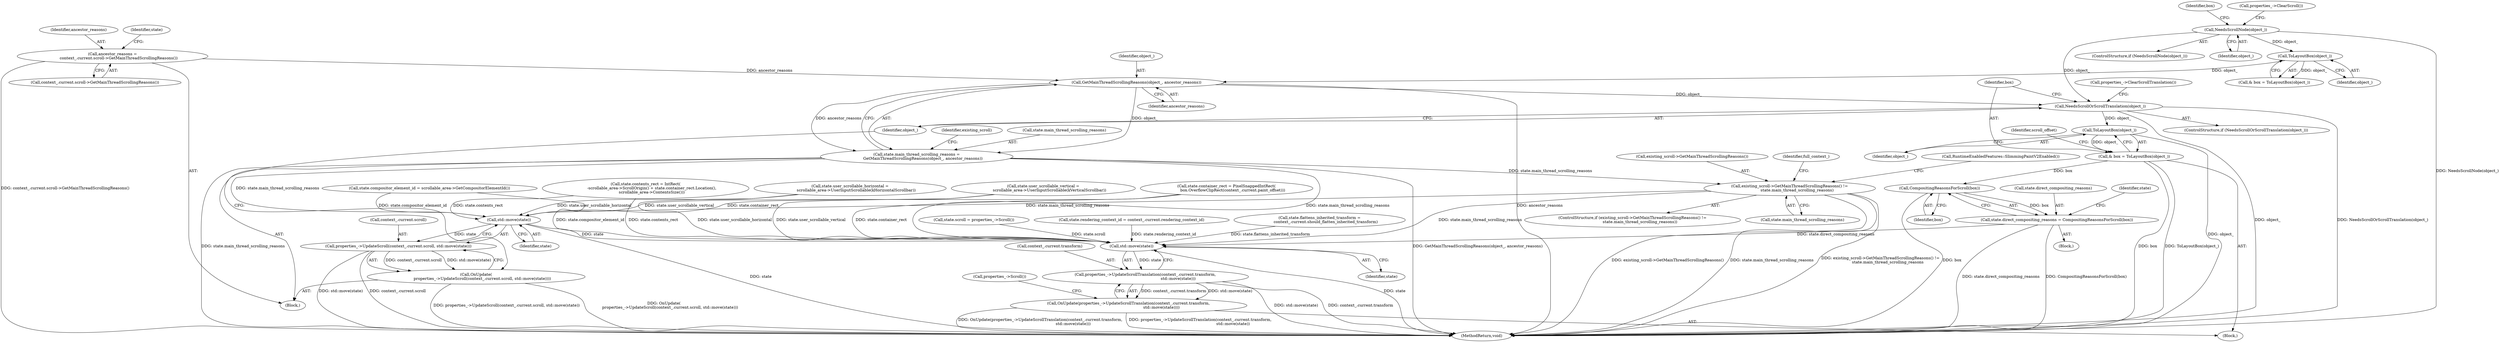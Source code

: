 digraph "1_Chrome_f911e11e7f6b5c0d6f5ee694a9871de6619889f7_13@API" {
"1000167" [label="(Call,GetMainThreadScrollingReasons(object_, ancestor_reasons))"];
"1000114" [label="(Call,ToLayoutBox(object_))"];
"1000108" [label="(Call,NeedsScrollNode(object_))"];
"1000160" [label="(Call,ancestor_reasons =\n          context_.current.scroll->GetMainThreadScrollingReasons())"];
"1000163" [label="(Call,state.main_thread_scrolling_reasons =\n          GetMainThreadScrollingReasons(object_, ancestor_reasons))"];
"1000174" [label="(Call,existing_scroll->GetMainThreadScrollingReasons() !=\n            state.main_thread_scrolling_reasons)"];
"1000200" [label="(Call,std::move(state))"];
"1000194" [label="(Call,properties_->UpdateScroll(context_.current.scroll, std::move(state)))"];
"1000193" [label="(Call,OnUpdate(\n          properties_->UpdateScroll(context_.current.scroll, std::move(state))))"];
"1000266" [label="(Call,std::move(state))"];
"1000260" [label="(Call,properties_->UpdateScrollTranslation(context_.current.transform,\n                                                     std::move(state)))"];
"1000259" [label="(Call,OnUpdate(properties_->UpdateScrollTranslation(context_.current.transform,\n                                                     std::move(state))))"];
"1000207" [label="(Call,NeedsScrollOrScrollTranslation(object_))"];
"1000213" [label="(Call,ToLayoutBox(object_))"];
"1000211" [label="(Call,& box = ToLayoutBox(object_))"];
"1000243" [label="(Call,CompositingReasonsForScroll(box))"];
"1000239" [label="(Call,state.direct_compositing_reasons = CompositingReasonsForScroll(box))"];
"1000188" [label="(Call,state.compositor_element_id = scrollable_area->GetCompositorElementId())"];
"1000206" [label="(ControlStructure,if (NeedsScrollOrScrollTranslation(object_)))"];
"1000239" [label="(Call,state.direct_compositing_reasons = CompositingReasonsForScroll(box))"];
"1000212" [label="(Identifier,box)"];
"1000121" [label="(Call,state.container_rect = PixelSnappedIntRect(\n          box.OverflowClipRect(context_.current.paint_offset)))"];
"1000162" [label="(Call,context_.current.scroll->GetMainThreadScrollingReasons())"];
"1000161" [label="(Identifier,ancestor_reasons)"];
"1000175" [label="(Call,existing_scroll->GetMainThreadScrollingReasons())"];
"1000181" [label="(Identifier,full_context_)"];
"1000208" [label="(Identifier,object_)"];
"1000259" [label="(Call,OnUpdate(properties_->UpdateScrollTranslation(context_.current.transform,\n                                                     std::move(state))))"];
"1000211" [label="(Call,& box = ToLayoutBox(object_))"];
"1000244" [label="(Identifier,box)"];
"1000266" [label="(Call,std::move(state))"];
"1000168" [label="(Identifier,object_)"];
"1000261" [label="(Call,context_.current.transform)"];
"1000218" [label="(Identifier,scroll_offset)"];
"1000214" [label="(Identifier,object_)"];
"1000153" [label="(Call,state.user_scrollable_vertical =\n          scrollable_area->UserInputScrollable(kVerticalScrollbar))"];
"1000112" [label="(Call,& box = ToLayoutBox(object_))"];
"1000107" [label="(ControlStructure,if (NeedsScrollNode(object_)))"];
"1000163" [label="(Call,state.main_thread_scrolling_reasons =\n          GetMainThreadScrollingReasons(object_, ancestor_reasons))"];
"1000240" [label="(Call,state.direct_compositing_reasons)"];
"1000173" [label="(ControlStructure,if (existing_scroll->GetMainThreadScrollingReasons() !=\n            state.main_thread_scrolling_reasons))"];
"1000108" [label="(Call,NeedsScrollNode(object_))"];
"1000171" [label="(Identifier,existing_scroll)"];
"1000113" [label="(Identifier,box)"];
"1000271" [label="(Call,properties_->ClearScrollTranslation())"];
"1000213" [label="(Call,ToLayoutBox(object_))"];
"1000160" [label="(Call,ancestor_reasons =\n          context_.current.scroll->GetMainThreadScrollingReasons())"];
"1000207" [label="(Call,NeedsScrollOrScrollTranslation(object_))"];
"1000201" [label="(Identifier,state)"];
"1000267" [label="(Identifier,state)"];
"1000115" [label="(Identifier,object_)"];
"1000254" [label="(Call,state.scroll = properties_->Scroll())"];
"1000243" [label="(Call,CompositingReasonsForScroll(box))"];
"1000200" [label="(Call,std::move(state))"];
"1000194" [label="(Call,properties_->UpdateScroll(context_.current.scroll, std::move(state)))"];
"1000169" [label="(Identifier,ancestor_reasons)"];
"1000114" [label="(Call,ToLayoutBox(object_))"];
"1000193" [label="(Call,OnUpdate(\n          properties_->UpdateScroll(context_.current.scroll, std::move(state))))"];
"1000205" [label="(Call,properties_->ClearScroll())"];
"1000238" [label="(Block,)"];
"1000209" [label="(Block,)"];
"1000245" [label="(Call,state.rendering_context_id = context_.current.rendering_context_id)"];
"1000195" [label="(Call,context_.current.scroll)"];
"1000273" [label="(Call,properties_->Scroll())"];
"1000176" [label="(Call,state.main_thread_scrolling_reasons)"];
"1000165" [label="(Identifier,state)"];
"1000174" [label="(Call,existing_scroll->GetMainThreadScrollingReasons() !=\n            state.main_thread_scrolling_reasons)"];
"1000132" [label="(Call,state.contents_rect = IntRect(\n          -scrollable_area->ScrollOrigin() + state.container_rect.Location(),\n          scrollable_area->ContentsSize()))"];
"1000109" [label="(Identifier,object_)"];
"1000186" [label="(Call,RuntimeEnabledFeatures::SlimmingPaintV2Enabled())"];
"1000225" [label="(Call,state.flattens_inherited_transform =\n          context_.current.should_flatten_inherited_transform)"];
"1000167" [label="(Call,GetMainThreadScrollingReasons(object_, ancestor_reasons))"];
"1000298" [label="(MethodReturn,void)"];
"1000247" [label="(Identifier,state)"];
"1000164" [label="(Call,state.main_thread_scrolling_reasons)"];
"1000260" [label="(Call,properties_->UpdateScrollTranslation(context_.current.transform,\n                                                     std::move(state)))"];
"1000147" [label="(Call,state.user_scrollable_horizontal =\n          scrollable_area->UserInputScrollable(kHorizontalScrollbar))"];
"1000110" [label="(Block,)"];
"1000167" -> "1000163"  [label="AST: "];
"1000167" -> "1000169"  [label="CFG: "];
"1000168" -> "1000167"  [label="AST: "];
"1000169" -> "1000167"  [label="AST: "];
"1000163" -> "1000167"  [label="CFG: "];
"1000167" -> "1000298"  [label="DDG: ancestor_reasons"];
"1000167" -> "1000163"  [label="DDG: object_"];
"1000167" -> "1000163"  [label="DDG: ancestor_reasons"];
"1000114" -> "1000167"  [label="DDG: object_"];
"1000160" -> "1000167"  [label="DDG: ancestor_reasons"];
"1000167" -> "1000207"  [label="DDG: object_"];
"1000114" -> "1000112"  [label="AST: "];
"1000114" -> "1000115"  [label="CFG: "];
"1000115" -> "1000114"  [label="AST: "];
"1000112" -> "1000114"  [label="CFG: "];
"1000114" -> "1000112"  [label="DDG: object_"];
"1000108" -> "1000114"  [label="DDG: object_"];
"1000108" -> "1000107"  [label="AST: "];
"1000108" -> "1000109"  [label="CFG: "];
"1000109" -> "1000108"  [label="AST: "];
"1000113" -> "1000108"  [label="CFG: "];
"1000205" -> "1000108"  [label="CFG: "];
"1000108" -> "1000298"  [label="DDG: NeedsScrollNode(object_)"];
"1000108" -> "1000207"  [label="DDG: object_"];
"1000160" -> "1000110"  [label="AST: "];
"1000160" -> "1000162"  [label="CFG: "];
"1000161" -> "1000160"  [label="AST: "];
"1000162" -> "1000160"  [label="AST: "];
"1000165" -> "1000160"  [label="CFG: "];
"1000160" -> "1000298"  [label="DDG: context_.current.scroll->GetMainThreadScrollingReasons()"];
"1000163" -> "1000110"  [label="AST: "];
"1000164" -> "1000163"  [label="AST: "];
"1000171" -> "1000163"  [label="CFG: "];
"1000163" -> "1000298"  [label="DDG: state.main_thread_scrolling_reasons"];
"1000163" -> "1000298"  [label="DDG: GetMainThreadScrollingReasons(object_, ancestor_reasons)"];
"1000163" -> "1000174"  [label="DDG: state.main_thread_scrolling_reasons"];
"1000163" -> "1000200"  [label="DDG: state.main_thread_scrolling_reasons"];
"1000163" -> "1000266"  [label="DDG: state.main_thread_scrolling_reasons"];
"1000174" -> "1000173"  [label="AST: "];
"1000174" -> "1000176"  [label="CFG: "];
"1000175" -> "1000174"  [label="AST: "];
"1000176" -> "1000174"  [label="AST: "];
"1000181" -> "1000174"  [label="CFG: "];
"1000186" -> "1000174"  [label="CFG: "];
"1000174" -> "1000298"  [label="DDG: state.main_thread_scrolling_reasons"];
"1000174" -> "1000298"  [label="DDG: existing_scroll->GetMainThreadScrollingReasons() !=\n            state.main_thread_scrolling_reasons"];
"1000174" -> "1000298"  [label="DDG: existing_scroll->GetMainThreadScrollingReasons()"];
"1000174" -> "1000200"  [label="DDG: state.main_thread_scrolling_reasons"];
"1000174" -> "1000266"  [label="DDG: state.main_thread_scrolling_reasons"];
"1000200" -> "1000194"  [label="AST: "];
"1000200" -> "1000201"  [label="CFG: "];
"1000201" -> "1000200"  [label="AST: "];
"1000194" -> "1000200"  [label="CFG: "];
"1000200" -> "1000298"  [label="DDG: state"];
"1000200" -> "1000194"  [label="DDG: state"];
"1000188" -> "1000200"  [label="DDG: state.compositor_element_id"];
"1000132" -> "1000200"  [label="DDG: state.contents_rect"];
"1000153" -> "1000200"  [label="DDG: state.user_scrollable_vertical"];
"1000121" -> "1000200"  [label="DDG: state.container_rect"];
"1000147" -> "1000200"  [label="DDG: state.user_scrollable_horizontal"];
"1000200" -> "1000266"  [label="DDG: state"];
"1000194" -> "1000193"  [label="AST: "];
"1000195" -> "1000194"  [label="AST: "];
"1000193" -> "1000194"  [label="CFG: "];
"1000194" -> "1000298"  [label="DDG: std::move(state)"];
"1000194" -> "1000298"  [label="DDG: context_.current.scroll"];
"1000194" -> "1000193"  [label="DDG: context_.current.scroll"];
"1000194" -> "1000193"  [label="DDG: std::move(state)"];
"1000193" -> "1000110"  [label="AST: "];
"1000208" -> "1000193"  [label="CFG: "];
"1000193" -> "1000298"  [label="DDG: properties_->UpdateScroll(context_.current.scroll, std::move(state))"];
"1000193" -> "1000298"  [label="DDG: OnUpdate(\n          properties_->UpdateScroll(context_.current.scroll, std::move(state)))"];
"1000266" -> "1000260"  [label="AST: "];
"1000266" -> "1000267"  [label="CFG: "];
"1000267" -> "1000266"  [label="AST: "];
"1000260" -> "1000266"  [label="CFG: "];
"1000266" -> "1000298"  [label="DDG: state"];
"1000266" -> "1000260"  [label="DDG: state"];
"1000254" -> "1000266"  [label="DDG: state.scroll"];
"1000225" -> "1000266"  [label="DDG: state.flattens_inherited_transform"];
"1000132" -> "1000266"  [label="DDG: state.contents_rect"];
"1000153" -> "1000266"  [label="DDG: state.user_scrollable_vertical"];
"1000121" -> "1000266"  [label="DDG: state.container_rect"];
"1000245" -> "1000266"  [label="DDG: state.rendering_context_id"];
"1000239" -> "1000266"  [label="DDG: state.direct_compositing_reasons"];
"1000188" -> "1000266"  [label="DDG: state.compositor_element_id"];
"1000147" -> "1000266"  [label="DDG: state.user_scrollable_horizontal"];
"1000260" -> "1000259"  [label="AST: "];
"1000261" -> "1000260"  [label="AST: "];
"1000259" -> "1000260"  [label="CFG: "];
"1000260" -> "1000298"  [label="DDG: std::move(state)"];
"1000260" -> "1000298"  [label="DDG: context_.current.transform"];
"1000260" -> "1000259"  [label="DDG: context_.current.transform"];
"1000260" -> "1000259"  [label="DDG: std::move(state)"];
"1000259" -> "1000209"  [label="AST: "];
"1000273" -> "1000259"  [label="CFG: "];
"1000259" -> "1000298"  [label="DDG: OnUpdate(properties_->UpdateScrollTranslation(context_.current.transform,\n                                                     std::move(state)))"];
"1000259" -> "1000298"  [label="DDG: properties_->UpdateScrollTranslation(context_.current.transform,\n                                                     std::move(state))"];
"1000207" -> "1000206"  [label="AST: "];
"1000207" -> "1000208"  [label="CFG: "];
"1000208" -> "1000207"  [label="AST: "];
"1000212" -> "1000207"  [label="CFG: "];
"1000271" -> "1000207"  [label="CFG: "];
"1000207" -> "1000298"  [label="DDG: object_"];
"1000207" -> "1000298"  [label="DDG: NeedsScrollOrScrollTranslation(object_)"];
"1000207" -> "1000213"  [label="DDG: object_"];
"1000213" -> "1000211"  [label="AST: "];
"1000213" -> "1000214"  [label="CFG: "];
"1000214" -> "1000213"  [label="AST: "];
"1000211" -> "1000213"  [label="CFG: "];
"1000213" -> "1000298"  [label="DDG: object_"];
"1000213" -> "1000211"  [label="DDG: object_"];
"1000211" -> "1000209"  [label="AST: "];
"1000212" -> "1000211"  [label="AST: "];
"1000218" -> "1000211"  [label="CFG: "];
"1000211" -> "1000298"  [label="DDG: box"];
"1000211" -> "1000298"  [label="DDG: ToLayoutBox(object_)"];
"1000211" -> "1000243"  [label="DDG: box"];
"1000243" -> "1000239"  [label="AST: "];
"1000243" -> "1000244"  [label="CFG: "];
"1000244" -> "1000243"  [label="AST: "];
"1000239" -> "1000243"  [label="CFG: "];
"1000243" -> "1000298"  [label="DDG: box"];
"1000243" -> "1000239"  [label="DDG: box"];
"1000239" -> "1000238"  [label="AST: "];
"1000240" -> "1000239"  [label="AST: "];
"1000247" -> "1000239"  [label="CFG: "];
"1000239" -> "1000298"  [label="DDG: state.direct_compositing_reasons"];
"1000239" -> "1000298"  [label="DDG: CompositingReasonsForScroll(box)"];
}
